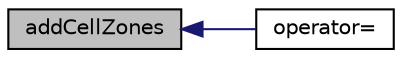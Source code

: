 digraph "addCellZones"
{
  bgcolor="transparent";
  edge [fontname="Helvetica",fontsize="10",labelfontname="Helvetica",labelfontsize="10"];
  node [fontname="Helvetica",fontsize="10",shape=record];
  rankdir="LR";
  Node4108 [label="addCellZones",height=0.2,width=0.4,color="black", fillcolor="grey75", style="filled", fontcolor="black"];
  Node4108 -> Node4109 [dir="back",color="midnightblue",fontsize="10",style="solid",fontname="Helvetica"];
  Node4109 [label="operator=",height=0.2,width=0.4,color="black",URL="$a22081.html#ac2838337150ab074428de8db53fea67f",tooltip="Assign from cellZones. "];
}
